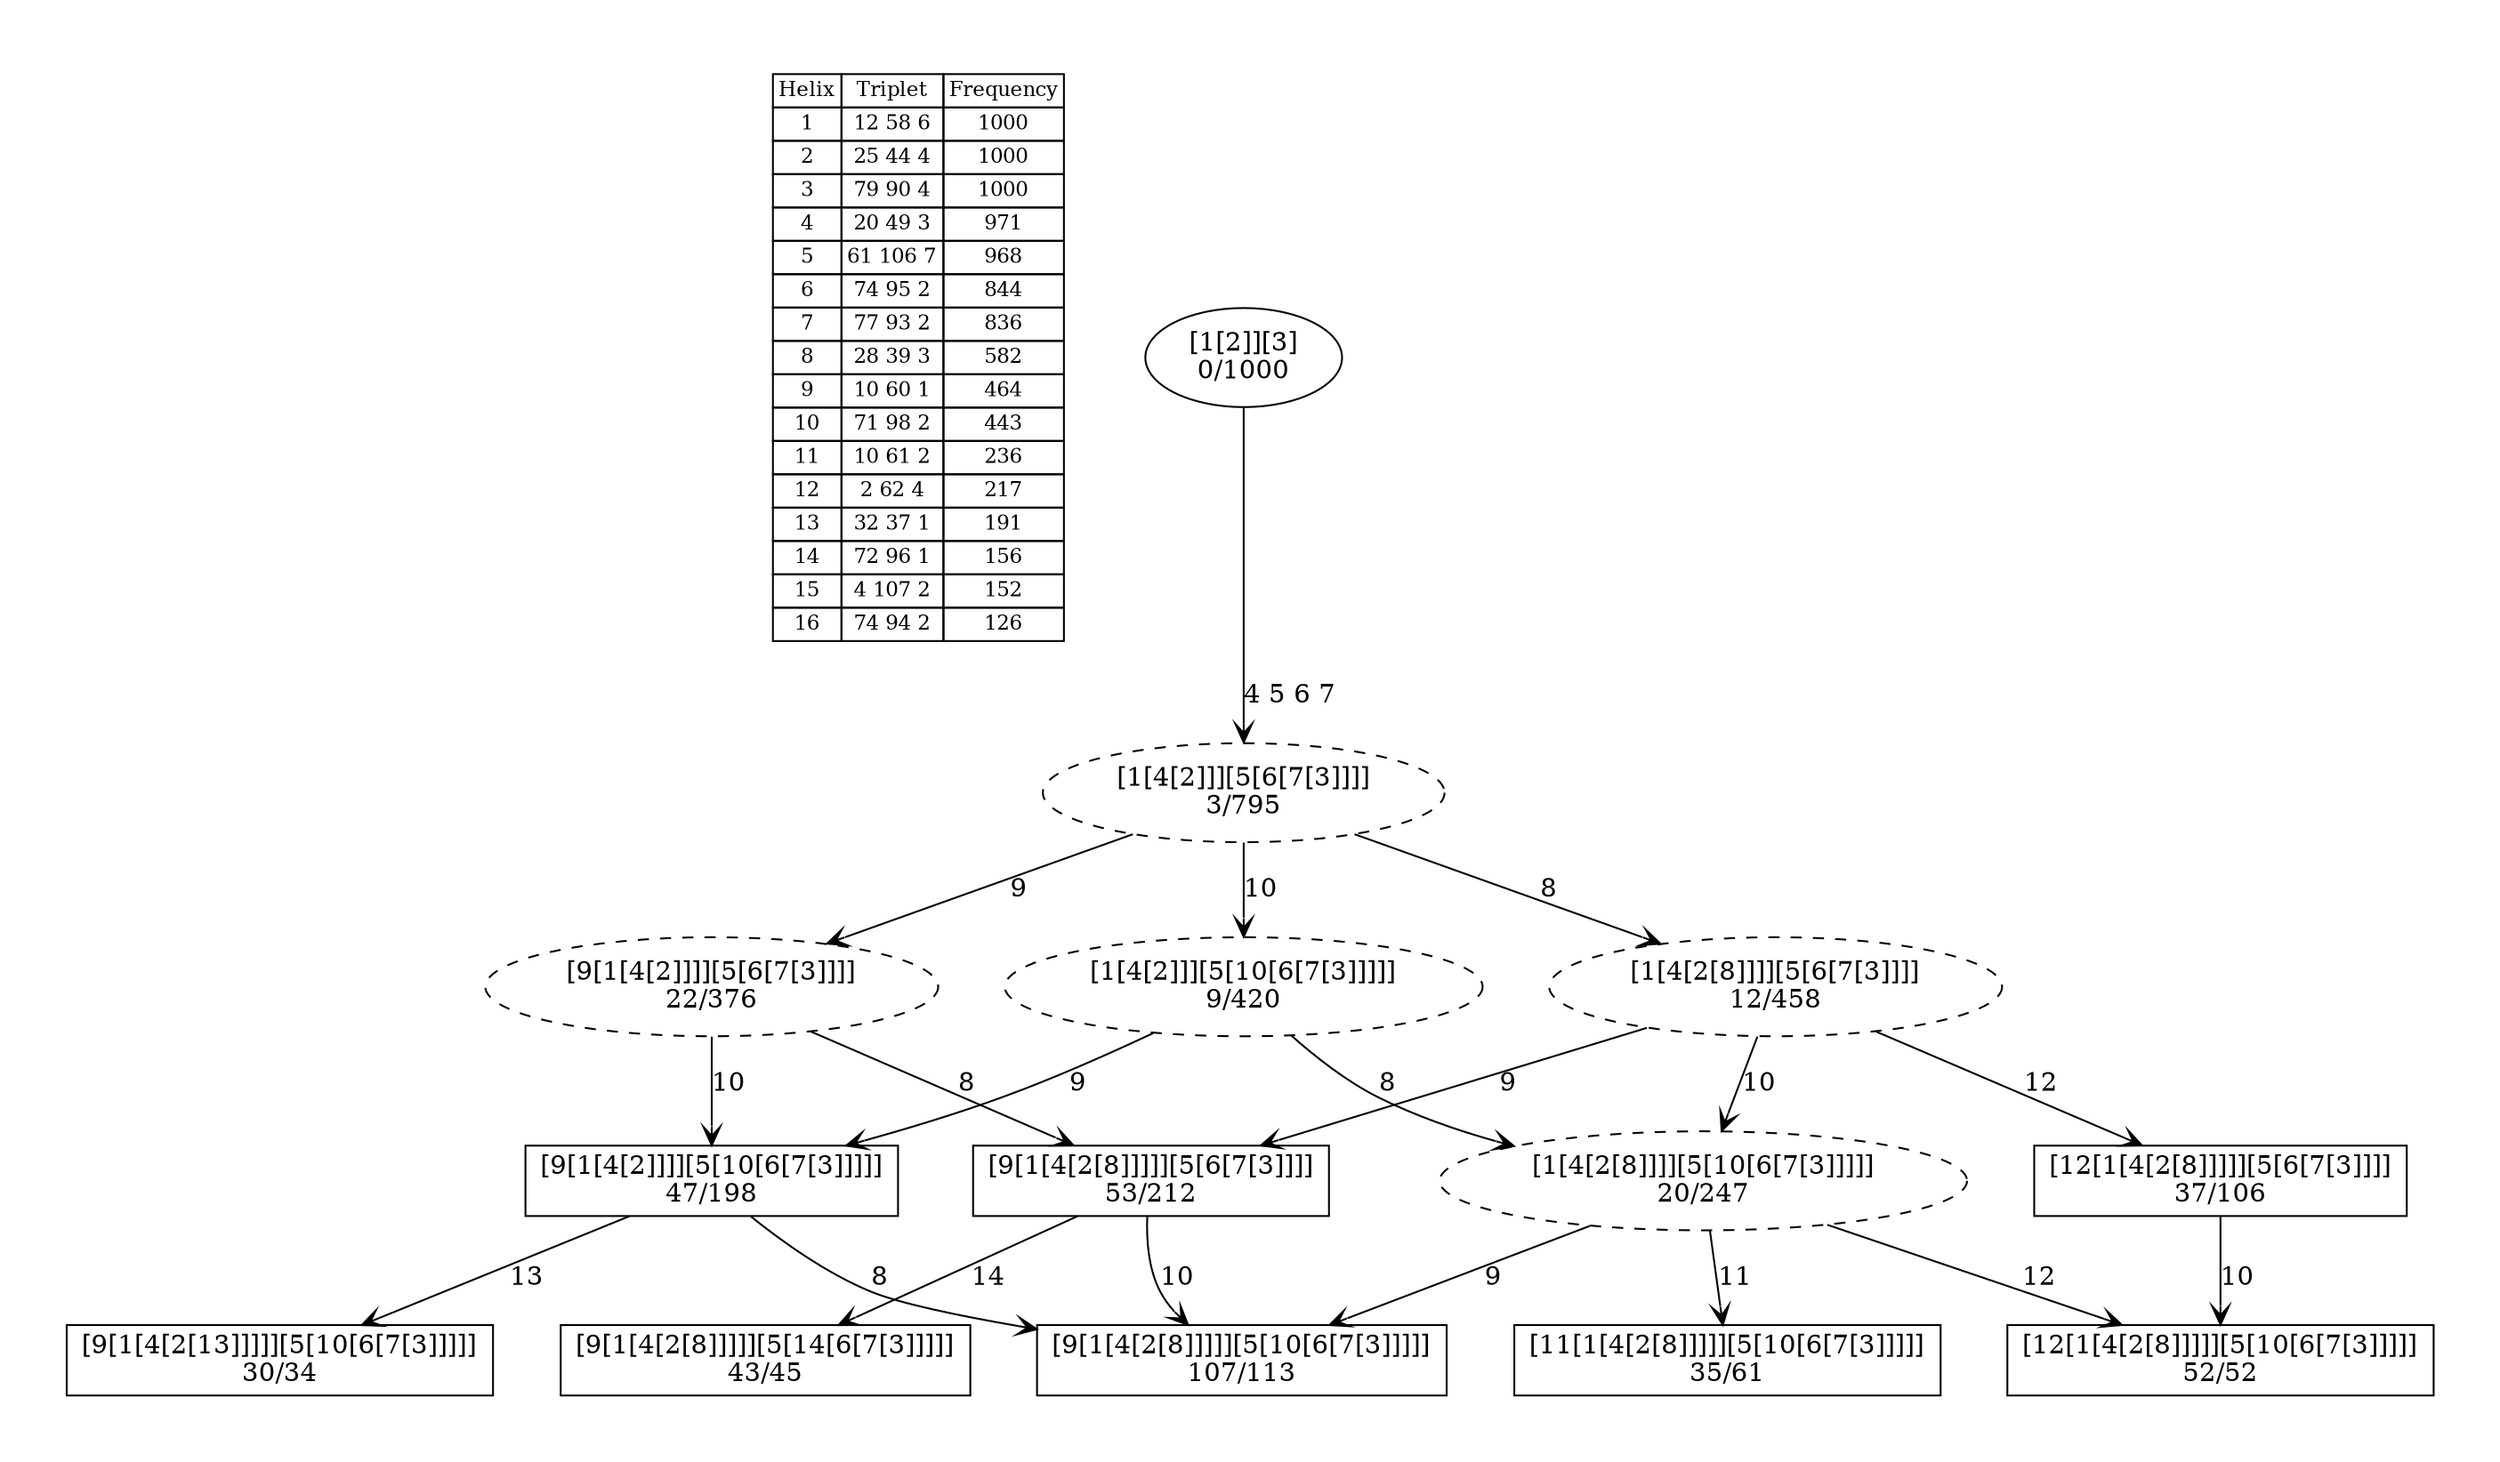 digraph G {
	pad = 0.5;
	nodesep = 0.5;
"legend" [label = < <table border="0" cellborder="1" cellspacing="0"><tr><td>Helix</td><td>Triplet</td><td>Frequency</td></tr>
<tr><td>1</td><td>12 58 6</td><td>1000</td></tr>
<tr><td>2</td><td>25 44 4</td><td>1000</td></tr>
<tr><td>3</td><td>79 90 4</td><td>1000</td></tr>
<tr><td>4</td><td>20 49 3</td><td>971</td></tr>
<tr><td>5</td><td>61 106 7</td><td>968</td></tr>
<tr><td>6</td><td>74 95 2</td><td>844</td></tr>
<tr><td>7</td><td>77 93 2</td><td>836</td></tr>
<tr><td>8</td><td>28 39 3</td><td>582</td></tr>
<tr><td>9</td><td>10 60 1</td><td>464</td></tr>
<tr><td>10</td><td>71 98 2</td><td>443</td></tr>
<tr><td>11</td><td>10 61 2</td><td>236</td></tr>
<tr><td>12</td><td>2 62 4</td><td>217</td></tr>
<tr><td>13</td><td>32 37 1</td><td>191</td></tr>
<tr><td>14</td><td>72 96 1</td><td>156</td></tr>
<tr><td>15</td><td>4 107 2</td><td>152</td></tr>
<tr><td>16</td><td>74 94 2</td><td>126</td></tr>
</table>>, shape = plaintext, fontsize=11];
"1 2 3 4 5 6 7 8 9 10 " [shape = box];
"1 2 3 4 5 6 7 8 9 " [shape = box];
"1 2 3 4 5 6 7 8 10 12 " [shape = box];
"1 2 3 4 5 6 7 9 10 " [shape = box];
"1 2 3 4 5 6 7 8 9 14 " [shape = box];
"1 2 3 4 5 6 7 8 12 " [shape = box];
"1 2 3 4 5 6 7 8 10 11 " [shape = box];
"1 2 3 4 5 6 7 9 10 13 " [shape = box];
"1 2 3 4 5 6 7 8 10 " [style = dashed];
"1 2 3 4 5 6 7 8 " [style = dashed];
"1 2 3 4 5 6 7 9 " [style = dashed];
"1 2 3 4 5 6 7 10 " [style = dashed];
"1 2 3 4 5 6 7 " [style = dashed];
"1 2 3 4 5 6 7 8 9 10 " [label = "[9[1[4[2[8]]]]][5[10[6[7[3]]]]]\n107/113"];
"1 2 3 4 5 6 7 8 9 " [label = "[9[1[4[2[8]]]]][5[6[7[3]]]]\n53/212"];
"1 2 3 4 5 6 7 8 10 12 " [label = "[12[1[4[2[8]]]]][5[10[6[7[3]]]]]\n52/52"];
"1 2 3 4 5 6 7 9 10 " [label = "[9[1[4[2]]]][5[10[6[7[3]]]]]\n47/198"];
"1 2 3 4 5 6 7 8 9 14 " [label = "[9[1[4[2[8]]]]][5[14[6[7[3]]]]]\n43/45"];
"1 2 3 4 5 6 7 8 12 " [label = "[12[1[4[2[8]]]]][5[6[7[3]]]]\n37/106"];
"1 2 3 4 5 6 7 8 10 11 " [label = "[11[1[4[2[8]]]]][5[10[6[7[3]]]]]\n35/61"];
"1 2 3 4 5 6 7 9 10 13 " [label = "[9[1[4[2[13]]]]][5[10[6[7[3]]]]]\n30/34"];
"1 2 3 4 5 6 7 8 10 " [label = "[1[4[2[8]]]][5[10[6[7[3]]]]]\n20/247"];
"1 2 3 4 5 6 7 8 " [label = "[1[4[2[8]]]][5[6[7[3]]]]\n12/458"];
"1 2 3 4 5 6 7 9 " [label = "[9[1[4[2]]]][5[6[7[3]]]]\n22/376"];
"1 2 3 4 5 6 7 10 " [label = "[1[4[2]]][5[10[6[7[3]]]]]\n9/420"];
"1 2 3 4 5 6 7 " [label = "[1[4[2]]][5[6[7[3]]]]\n3/795"];
"1 2 3 " [label = "[1[2]][3]\n0/1000"];
"1 2 3 4 5 6 7 8 9 " -> "1 2 3 4 5 6 7 8 9 10 " [label = "10 ", arrowhead = vee];
"1 2 3 4 5 6 7 8 9 " -> "1 2 3 4 5 6 7 8 9 14 " [label = "14 ", arrowhead = vee];
"1 2 3 4 5 6 7 9 10 " -> "1 2 3 4 5 6 7 8 9 10 " [label = "8 ", arrowhead = vee];
"1 2 3 4 5 6 7 9 10 " -> "1 2 3 4 5 6 7 9 10 13 " [label = "13 ", arrowhead = vee];
"1 2 3 4 5 6 7 8 12 " -> "1 2 3 4 5 6 7 8 10 12 " [label = "10 ", arrowhead = vee];
"1 2 3 4 5 6 7 8 10 " -> "1 2 3 4 5 6 7 8 9 10 " [label = "9 ", arrowhead = vee];
"1 2 3 4 5 6 7 8 10 " -> "1 2 3 4 5 6 7 8 10 12 " [label = "12 ", arrowhead = vee];
"1 2 3 4 5 6 7 8 10 " -> "1 2 3 4 5 6 7 8 10 11 " [label = "11 ", arrowhead = vee];
"1 2 3 4 5 6 7 8 " -> "1 2 3 4 5 6 7 8 12 " [label = "12 ", arrowhead = vee];
"1 2 3 4 5 6 7 8 " -> "1 2 3 4 5 6 7 8 10 " [label = "10 ", arrowhead = vee];
"1 2 3 4 5 6 7 8 " -> "1 2 3 4 5 6 7 8 9 " [label = "9 ", arrowhead = vee];
"1 2 3 4 5 6 7 9 " -> "1 2 3 4 5 6 7 8 9 " [label = "8 ", arrowhead = vee];
"1 2 3 4 5 6 7 9 " -> "1 2 3 4 5 6 7 9 10 " [label = "10 ", arrowhead = vee];
"1 2 3 4 5 6 7 10 " -> "1 2 3 4 5 6 7 9 10 " [label = "9 ", arrowhead = vee];
"1 2 3 4 5 6 7 10 " -> "1 2 3 4 5 6 7 8 10 " [label = "8 ", arrowhead = vee];
"1 2 3 4 5 6 7 " -> "1 2 3 4 5 6 7 8 " [label = "8 ", arrowhead = vee];
"1 2 3 4 5 6 7 " -> "1 2 3 4 5 6 7 9 " [label = "9 ", arrowhead = vee];
"1 2 3 4 5 6 7 " -> "1 2 3 4 5 6 7 10 " [label = "10 ", arrowhead = vee];
"1 2 3 " -> "1 2 3 4 5 6 7 " [label = "4 5 6 7 ", arrowhead = vee];
}